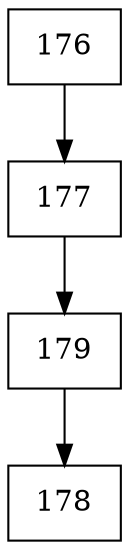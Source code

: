 digraph G {
  node [shape=record];
  node0 [label="{176}"];
  node0 -> node1;
  node1 [label="{177}"];
  node1 -> node2;
  node2 [label="{179}"];
  node2 -> node3;
  node3 [label="{178}"];
}
